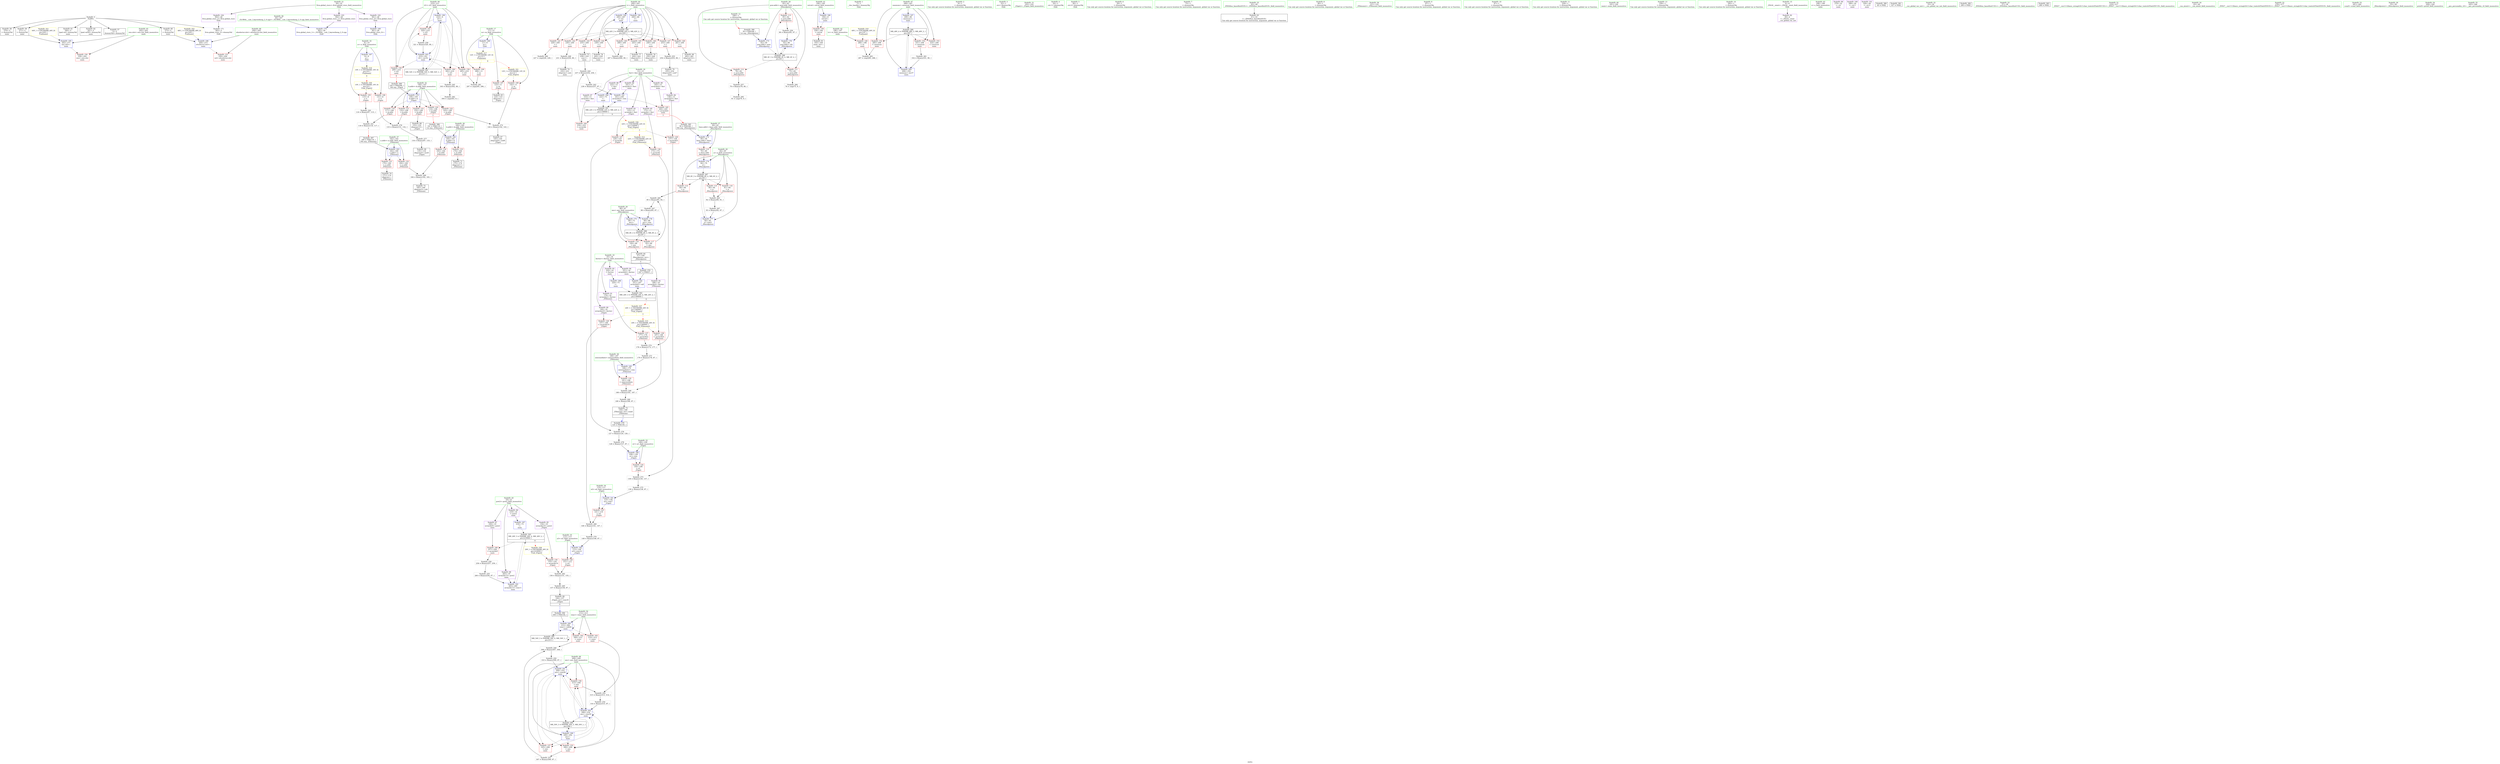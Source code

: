 digraph "SVFG" {
	label="SVFG";

	Node0x5593158b4ad0 [shape=record,color=grey,label="{NodeID: 0\nNullPtr}"];
	Node0x5593158b4ad0 -> Node0x5593158d7840[style=solid];
	Node0x5593158b4ad0 -> Node0x5593158d7940[style=solid];
	Node0x5593158b4ad0 -> Node0x5593158d7a10[style=solid];
	Node0x5593158b4ad0 -> Node0x5593158d7ae0[style=solid];
	Node0x5593158b4ad0 -> Node0x5593158d7bb0[style=solid];
	Node0x5593158b4ad0 -> Node0x5593158d7c80[style=solid];
	Node0x5593158b4ad0 -> Node0x5593158de6b0[style=solid];
	Node0x5593158e7950 [shape=record,color=grey,label="{NodeID: 277\n134 = Binary(97, 133, )\n}"];
	Node0x5593158e7950 -> Node0x5593158d7ff0[style=solid];
	Node0x5593158d99f0 [shape=record,color=blue,label="{NodeID: 194\n200\<--267\ni\<--inc\nmain\n}"];
	Node0x5593158d99f0 -> Node0x5593158f6740[style=dashed];
	Node0x5593158d6c70 [shape=record,color=red,label="{NodeID: 111\n75\<--62\n\<--pow.addr\n_Z6modpowxi\n}"];
	Node0x5593158d6c70 -> Node0x5593158e83d0[style=solid];
	Node0x5593158d4f70 [shape=record,color=green,label="{NodeID: 28\n62\<--63\npow.addr\<--pow.addr_field_insensitive\n_Z6modpowxi\n}"];
	Node0x5593158d4f70 -> Node0x5593158d6c70[style=solid];
	Node0x5593158d4f70 -> Node0x5593158d6d40[style=solid];
	Node0x5593158d4f70 -> Node0x5593158d6e10[style=solid];
	Node0x5593158d4f70 -> Node0x5593158de880[style=solid];
	Node0x5593158d4f70 -> Node0x5593158dec90[style=solid];
	Node0x55931590d6e0 [shape=record,color=black,label="{NodeID: 388\n161 = PHI(119, )\n1st arg _Z5binomii }"];
	Node0x55931590d6e0 -> Node0x5593158df170[style=solid];
	Node0x5593158dcbf0 [shape=record,color=red,label="{NodeID: 139\n336\<--194\n\<--retval\nmain\n}"];
	Node0x5593158dcbf0 -> Node0x5593158d8c20[style=solid];
	Node0x5593158d7740 [shape=record,color=green,label="{NodeID: 56\n30\<--357\n_GLOBAL__sub_I_bayweiheng_2_0.cpp\<--_GLOBAL__sub_I_bayweiheng_2_0.cpp_field_insensitive\n}"];
	Node0x5593158d7740 -> Node0x5593158de5b0[style=solid];
	Node0x5593158e40c0 [shape=record,color=grey,label="{NodeID: 250\n310 = Binary(309, 87, )\n}"];
	Node0x5593158e40c0 -> Node0x5593158d9fa0[style=solid];
	Node0x5593158de2b0 [shape=record,color=blue,label="{NodeID: 167\n8\<--9\nn\<--\nGlob }"];
	Node0x5593158de2b0 -> Node0x5593158fa090[style=dashed];
	Node0x5593158d8e90 [shape=record,color=purple,label="{NodeID: 84\n136\<--13\narrayidx5\<--fact\n_Z3geti\n}"];
	Node0x5593158d8e90 -> Node0x5593158dc300[style=solid];
	Node0x5593158cb4f0 [shape=record,color=green,label="{NodeID: 1\n7\<--1\n__dso_handle\<--dummyObj\nGlob }"];
	Node0x5593158e7ad0 [shape=record,color=grey,label="{NodeID: 278\n127 = Binary(120, 126, )\n}"];
	Node0x5593158e7ad0 -> Node0x5593158e7c50[style=solid];
	Node0x5593158d9ac0 [shape=record,color=blue,label="{NodeID: 195\n202\<--271\nexn.slot\<--\nmain\n}"];
	Node0x5593158d9ac0 -> Node0x5593158dd4e0[style=dashed];
	Node0x5593158d6d40 [shape=record,color=red,label="{NodeID: 112\n78\<--62\n\<--pow.addr\n_Z6modpowxi\n}"];
	Node0x5593158d6d40 -> Node0x5593158dad20[style=solid];
	Node0x5593158d5040 [shape=record,color=green,label="{NodeID: 29\n64\<--65\na\<--a_field_insensitive\n_Z6modpowxi\n}"];
	Node0x5593158d5040 -> Node0x5593158d6ee0[style=solid];
	Node0x5593158d5040 -> Node0x5593158db870[style=solid];
	Node0x5593158d5040 -> Node0x5593158db940[style=solid];
	Node0x5593158d5040 -> Node0x5593158de950[style=solid];
	Node0x5593158d5040 -> Node0x5593158debc0[style=solid];
	Node0x55931590d820 [shape=record,color=black,label="{NodeID: 389\n105 = PHI(299, )\n0th arg _Z3geti }"];
	Node0x55931590d820 -> Node0x5593158ded60[style=solid];
	Node0x5593158dccc0 [shape=record,color=red,label="{NodeID: 140\n286\<--196\n\<--tc\nmain\n}"];
	Node0x5593158dccc0 -> Node0x5593158e8250[style=solid];
	Node0x5593158d7840 [shape=record,color=black,label="{NodeID: 57\n2\<--3\ndummyVal\<--dummyVal\n}"];
	Node0x5593158e4240 [shape=record,color=grey,label="{NodeID: 251\n307 = Binary(306, 87, )\n}"];
	Node0x5593158e4240 -> Node0x5593158e3f40[style=solid];
	Node0x5593158de3b0 [shape=record,color=blue,label="{NodeID: 168\n11\<--9\nm\<--\nGlob }"];
	Node0x5593158de3b0 -> Node0x5593158fa1a0[style=dashed];
	Node0x5593158d8f60 [shape=record,color=purple,label="{NodeID: 85\n172\<--13\narrayidx\<--fact\n_Z5binomii\n}"];
	Node0x5593158d8f60 -> Node0x5593158dc980[style=solid];
	Node0x5593158cb420 [shape=record,color=green,label="{NodeID: 2\n9\<--1\n\<--dummyObj\nCan only get source location for instruction, argument, global var or function.}"];
	Node0x5593158e7c50 [shape=record,color=grey,label="{NodeID: 279\n128 = Binary(127, 87, )\n}"];
	Node0x5593158e7c50 -> Node0x5593158dee30[style=solid];
	Node0x5593158d9b90 [shape=record,color=blue,label="{NodeID: 196\n204\<--273\nehselector.slot\<--\nmain\n}"];
	Node0x5593158d9b90 -> Node0x5593158dd5b0[style=dashed];
	Node0x5593158d6e10 [shape=record,color=red,label="{NodeID: 113\n95\<--62\n\<--pow.addr\n_Z6modpowxi\n}"];
	Node0x5593158d6e10 -> Node0x5593158db020[style=solid];
	Node0x5593158d5110 [shape=record,color=green,label="{NodeID: 30\n66\<--67\nans\<--ans_field_insensitive\n_Z6modpowxi\n}"];
	Node0x5593158d5110 -> Node0x5593158dba10[style=solid];
	Node0x5593158d5110 -> Node0x5593158dbae0[style=solid];
	Node0x5593158d5110 -> Node0x5593158dea20[style=solid];
	Node0x5593158d5110 -> Node0x5593158deaf0[style=solid];
	Node0x5593158dcd90 [shape=record,color=red,label="{NodeID: 141\n226\<--200\n\<--i\nmain\n}"];
	Node0x5593158dcd90 -> Node0x5593158e7dd0[style=solid];
	Node0x5593158d7940 [shape=record,color=black,label="{NodeID: 58\n270\<--3\n\<--dummyVal\nmain\n}"];
	Node0x5593158e43c0 [shape=record,color=grey,label="{NodeID: 252\n315 = Binary(313, 314, )\n}"];
	Node0x5593158e43c0 -> Node0x5593158da8a0[style=solid];
	Node0x5593158de4b0 [shape=record,color=blue,label="{NodeID: 169\n361\<--29\nllvm.global_ctors_0\<--\nGlob }"];
	Node0x5593158d9030 [shape=record,color=purple,label="{NodeID: 86\n222\<--13\n\<--fact\nmain\n}"];
	Node0x5593158d9030 -> Node0x5593158df580[style=solid];
	Node0x5593158b4d30 [shape=record,color=green,label="{NodeID: 3\n22\<--1\n.str\<--dummyObj\nGlob }"];
	Node0x5593158e7dd0 [shape=record,color=grey,label="{NodeID: 280\n227 = cmp(226, 228, )\n}"];
	Node0x5593158d9c60 [shape=record,color=blue,label="{NodeID: 197\n206\<--80\ncasenum\<--\nmain\n}"];
	Node0x5593158d9c60 -> Node0x5593158f3040[style=dashed];
	Node0x5593158d6ee0 [shape=record,color=red,label="{NodeID: 114\n84\<--64\n\<--a\n_Z6modpowxi\n}"];
	Node0x5593158d6ee0 -> Node0x5593158db1a0[style=solid];
	Node0x5593158d51e0 [shape=record,color=green,label="{NodeID: 31\n102\<--103\n_Z3geti\<--_Z3geti_field_insensitive\n}"];
	Node0x5593158dce60 [shape=record,color=red,label="{NodeID: 142\n230\<--200\n\<--i\nmain\n}"];
	Node0x5593158dce60 -> Node0x5593158e3ac0[style=solid];
	Node0x5593158d7a10 [shape=record,color=black,label="{NodeID: 59\n271\<--3\n\<--dummyVal\nmain\n}"];
	Node0x5593158d7a10 -> Node0x5593158d9ac0[style=solid];
	Node0x5593158fb270 [shape=record,color=yellow,style=double,label="{NodeID: 336\n22V_1 = ENCHI(MR_22V_0)\npts\{150000 \}\nFun[_Z3geti]|{|<s2>3}}"];
	Node0x5593158fb270 -> Node0x5593158dc230[style=dashed];
	Node0x5593158fb270 -> Node0x5593158dc300[style=dashed];
	Node0x5593158fb270:s2 -> Node0x5593158f9ed0[style=dashed,color=red];
	Node0x5593158e4540 [shape=record,color=grey,label="{NodeID: 253\n254 = Binary(253, 80, )\n}"];
	Node0x5593158e4540 -> Node0x5593158d8a80[style=solid];
	Node0x5593158de5b0 [shape=record,color=blue,label="{NodeID: 170\n362\<--30\nllvm.global_ctors_1\<--_GLOBAL__sub_I_bayweiheng_2_0.cpp\nGlob }"];
	Node0x5593158d9100 [shape=record,color=purple,label="{NodeID: 87\n233\<--13\narrayidx\<--fact\nmain\n}"];
	Node0x5593158d9100 -> Node0x5593158de040[style=solid];
	Node0x5593158b4b60 [shape=record,color=green,label="{NodeID: 4\n24\<--1\n.str.1\<--dummyObj\nGlob }"];
	Node0x5593158e7f50 [shape=record,color=grey,label="{NodeID: 281\n297 = cmp(295, 296, )\n}"];
	Node0x5593158d9d30 [shape=record,color=blue,label="{NodeID: 198\n208\<--292\nans\<--\nmain\n}"];
	Node0x5593158d9d30 -> Node0x5593158dd8f0[style=dashed];
	Node0x5593158d9d30 -> Node0x5593158dd9c0[style=dashed];
	Node0x5593158d9d30 -> Node0x5593158dda90[style=dashed];
	Node0x5593158d9d30 -> Node0x5593158d9fa0[style=dashed];
	Node0x5593158d9d30 -> Node0x5593158da070[style=dashed];
	Node0x5593158d9d30 -> Node0x5593158f3540[style=dashed];
	Node0x5593158db870 [shape=record,color=red,label="{NodeID: 115\n90\<--64\n\<--a\n_Z6modpowxi\n}"];
	Node0x5593158db870 -> Node0x5593158db620[style=solid];
	Node0x5593158d52b0 [shape=record,color=green,label="{NodeID: 32\n106\<--107\nk.addr\<--k.addr_field_insensitive\n_Z3geti\n}"];
	Node0x5593158d52b0 -> Node0x5593158dbbb0[style=solid];
	Node0x5593158d52b0 -> Node0x5593158dbc80[style=solid];
	Node0x5593158d52b0 -> Node0x5593158dbd50[style=solid];
	Node0x5593158d52b0 -> Node0x5593158dbe20[style=solid];
	Node0x5593158d52b0 -> Node0x5593158dbef0[style=solid];
	Node0x5593158d52b0 -> Node0x5593158ded60[style=solid];
	Node0x5593158dcf30 [shape=record,color=red,label="{NodeID: 143\n235\<--200\n\<--i\nmain\n}"];
	Node0x5593158dcf30 -> Node0x5593158d8740[style=solid];
	Node0x5593158d7ae0 [shape=record,color=black,label="{NodeID: 60\n273\<--3\n\<--dummyVal\nmain\n}"];
	Node0x5593158d7ae0 -> Node0x5593158d9b90[style=solid];
	Node0x5593158fb350 [shape=record,color=yellow,style=double,label="{NodeID: 337\n24V_1 = ENCHI(MR_24V_0)\npts\{180000 \}\nFun[_Z3geti]|{|<s1>3}}"];
	Node0x5593158fb350 -> Node0x5593158dc3d0[style=dashed];
	Node0x5593158fb350:s1 -> Node0x5593158f9fb0[style=dashed,color=red];
	Node0x5593158da8a0 [shape=record,color=grey,label="{NodeID: 254\n316 = Binary(315, 87, )\n}"];
	Node0x5593158da8a0 -> Node0x5593158da070[style=solid];
	Node0x5593158de6b0 [shape=record,color=blue, style = dotted,label="{NodeID: 171\n363\<--3\nllvm.global_ctors_2\<--dummyVal\nGlob }"];
	Node0x5593158d91d0 [shape=record,color=purple,label="{NodeID: 88\n241\<--13\narrayidx2\<--fact\nmain\n}"];
	Node0x5593158d91d0 -> Node0x5593158df720[style=solid];
	Node0x5593158cb300 [shape=record,color=green,label="{NodeID: 5\n26\<--1\n.str.2\<--dummyObj\nGlob }"];
	Node0x5593158e80d0 [shape=record,color=grey,label="{NodeID: 282\n304 = cmp(303, 9, )\n}"];
	Node0x5593158d9e00 [shape=record,color=blue,label="{NodeID: 199\n210\<--9\ni21\<--\nmain\n}"];
	Node0x5593158d9e00 -> Node0x5593158ddb60[style=dashed];
	Node0x5593158d9e00 -> Node0x5593158ddc30[style=dashed];
	Node0x5593158d9e00 -> Node0x5593158ddd00[style=dashed];
	Node0x5593158d9e00 -> Node0x5593158dddd0[style=dashed];
	Node0x5593158d9e00 -> Node0x5593158da140[style=dashed];
	Node0x5593158d9e00 -> Node0x5593158f3a40[style=dashed];
	Node0x5593158db940 [shape=record,color=red,label="{NodeID: 116\n91\<--64\n\<--a\n_Z6modpowxi\n}"];
	Node0x5593158db940 -> Node0x5593158db620[style=solid];
	Node0x5593158d5380 [shape=record,color=green,label="{NodeID: 33\n108\<--109\na1\<--a1_field_insensitive\n_Z3geti\n}"];
	Node0x5593158d5380 -> Node0x5593158dbfc0[style=solid];
	Node0x5593158d5380 -> Node0x5593158dee30[style=solid];
	Node0x5593158dd000 [shape=record,color=red,label="{NodeID: 144\n239\<--200\n\<--i\nmain\n}"];
	Node0x5593158dd000 -> Node0x5593158d8810[style=solid];
	Node0x5593158d7bb0 [shape=record,color=black,label="{NodeID: 61\n340\<--3\nlpad.val\<--dummyVal\nmain\n}"];
	Node0x5593158fb430 [shape=record,color=yellow,style=double,label="{NodeID: 338\n26V_1 = ENCHI(MR_26V_0)\npts\{210000 \}\nFun[_Z3geti]}"];
	Node0x5593158fb430 -> Node0x5593158dc4a0[style=dashed];
	Node0x5593158daa20 [shape=record,color=grey,label="{NodeID: 255\n260 = Binary(258, 87, )\n}"];
	Node0x5593158daa20 -> Node0x5593158d9920[style=solid];
	Node0x5593158de7b0 [shape=record,color=blue,label="{NodeID: 172\n60\<--58\nbase.addr\<--base\n_Z6modpowxi\n}"];
	Node0x5593158de7b0 -> Node0x5593158d6ba0[style=dashed];
	Node0x5593158d92a0 [shape=record,color=purple,label="{NodeID: 89\n245\<--13\narrayidx4\<--fact\nmain\n}"];
	Node0x5593158d92a0 -> Node0x5593158de110[style=solid];
	Node0x5593158ca000 [shape=record,color=green,label="{NodeID: 6\n29\<--1\n\<--dummyObj\nCan only get source location for instruction, argument, global var or function.}"];
	Node0x5593158e8250 [shape=record,color=grey,label="{NodeID: 283\n287 = cmp(285, 286, )\n}"];
	Node0x5593158d9ed0 [shape=record,color=blue,label="{NodeID: 200\n212\<--300\nways\<--call26\nmain\n}"];
	Node0x5593158d9ed0 -> Node0x5593158ddea0[style=dashed];
	Node0x5593158d9ed0 -> Node0x5593158ddf70[style=dashed];
	Node0x5593158d9ed0 -> Node0x5593158d9ed0[style=dashed];
	Node0x5593158d9ed0 -> Node0x5593158f3f40[style=dashed];
	Node0x5593158dba10 [shape=record,color=red,label="{NodeID: 117\n83\<--66\n\<--ans\n_Z6modpowxi\n}"];
	Node0x5593158dba10 -> Node0x5593158db1a0[style=solid];
	Node0x5593158d5450 [shape=record,color=green,label="{NodeID: 34\n110\<--111\na2\<--a2_field_insensitive\n_Z3geti\n}"];
	Node0x5593158d5450 -> Node0x5593158dc090[style=solid];
	Node0x5593158d5450 -> Node0x5593158def00[style=solid];
	Node0x5593158dd0d0 [shape=record,color=red,label="{NodeID: 145\n243\<--200\n\<--i\nmain\n}"];
	Node0x5593158dd0d0 -> Node0x5593158d88e0[style=solid];
	Node0x5593158d7c80 [shape=record,color=black,label="{NodeID: 62\n341\<--3\nlpad.val39\<--dummyVal\nmain\n}"];
	Node0x5593158daba0 [shape=record,color=grey,label="{NodeID: 256\n258 = Binary(257, 259, )\n}"];
	Node0x5593158daba0 -> Node0x5593158daa20[style=solid];
	Node0x5593158de880 [shape=record,color=blue,label="{NodeID: 173\n62\<--59\npow.addr\<--pow\n_Z6modpowxi\n}"];
	Node0x5593158de880 -> Node0x5593158f2140[style=dashed];
	Node0x5593158d9370 [shape=record,color=purple,label="{NodeID: 90\n146\<--16\narrayidx10\<--factinv\n_Z3geti\n}"];
	Node0x5593158d9370 -> Node0x5593158dc3d0[style=solid];
	Node0x5593158ca090 [shape=record,color=green,label="{NodeID: 7\n73\<--1\n\<--dummyObj\nCan only get source location for instruction, argument, global var or function.}"];
	Node0x5593158e83d0 [shape=record,color=grey,label="{NodeID: 284\n76 = cmp(75, 9, )\n}"];
	Node0x5593158d9fa0 [shape=record,color=blue,label="{NodeID: 201\n208\<--310\nans\<--rem28\nmain\n}"];
	Node0x5593158d9fa0 -> Node0x5593158dd8f0[style=dashed];
	Node0x5593158d9fa0 -> Node0x5593158dd9c0[style=dashed];
	Node0x5593158d9fa0 -> Node0x5593158dda90[style=dashed];
	Node0x5593158d9fa0 -> Node0x5593158d9fa0[style=dashed];
	Node0x5593158d9fa0 -> Node0x5593158da070[style=dashed];
	Node0x5593158d9fa0 -> Node0x5593158f3540[style=dashed];
	Node0x5593158dbae0 [shape=record,color=red,label="{NodeID: 118\n100\<--66\n\<--ans\n_Z6modpowxi\n}"];
	Node0x5593158dbae0 -> Node0x5593158d7e50[style=solid];
	Node0x5593158d5520 [shape=record,color=green,label="{NodeID: 35\n112\<--113\na3\<--a3_field_insensitive\n_Z3geti\n}"];
	Node0x5593158d5520 -> Node0x5593158dc160[style=solid];
	Node0x5593158d5520 -> Node0x5593158defd0[style=solid];
	Node0x5593158dd1a0 [shape=record,color=red,label="{NodeID: 146\n249\<--200\n\<--i\nmain\n}"];
	Node0x5593158dd1a0 -> Node0x5593158d89b0[style=solid];
	Node0x5593158d7d50 [shape=record,color=black,label="{NodeID: 63\n41\<--42\n\<--_ZNSt8ios_base4InitD1Ev\nCan only get source location for instruction, argument, global var or function.}"];
	Node0x5593158dad20 [shape=record,color=grey,label="{NodeID: 257\n79 = Binary(78, 80, )\n}"];
	Node0x5593158dad20 -> Node0x5593158e8550[style=solid];
	Node0x5593158de950 [shape=record,color=blue,label="{NodeID: 174\n64\<--70\na\<--\n_Z6modpowxi\n}"];
	Node0x5593158de950 -> Node0x5593158f2640[style=dashed];
	Node0x5593158d9440 [shape=record,color=purple,label="{NodeID: 91\n176\<--16\narrayidx2\<--factinv\n_Z5binomii\n}"];
	Node0x5593158d9440 -> Node0x5593158dca50[style=solid];
	Node0x5593158ca930 [shape=record,color=green,label="{NodeID: 8\n80\<--1\n\<--dummyObj\nCan only get source location for instruction, argument, global var or function.}"];
	Node0x5593158e8550 [shape=record,color=grey,label="{NodeID: 285\n81 = cmp(79, 9, )\n}"];
	Node0x5593158da070 [shape=record,color=blue,label="{NodeID: 202\n208\<--316\nans\<--rem30\nmain\n}"];
	Node0x5593158da070 -> Node0x5593158dd8f0[style=dashed];
	Node0x5593158da070 -> Node0x5593158dd9c0[style=dashed];
	Node0x5593158da070 -> Node0x5593158dda90[style=dashed];
	Node0x5593158da070 -> Node0x5593158d9fa0[style=dashed];
	Node0x5593158da070 -> Node0x5593158da070[style=dashed];
	Node0x5593158da070 -> Node0x5593158f3540[style=dashed];
	Node0x5593158dbbb0 [shape=record,color=red,label="{NodeID: 119\n117\<--106\n\<--k.addr\n_Z3geti\n}"];
	Node0x5593158dbbb0 -> Node0x5593158e3340[style=solid];
	Node0x5593158d55f0 [shape=record,color=green,label="{NodeID: 36\n121\<--122\n_Z5binomii\<--_Z5binomii_field_insensitive\n}"];
	Node0x5593158dd270 [shape=record,color=red,label="{NodeID: 147\n253\<--200\n\<--i\nmain\n}"];
	Node0x5593158dd270 -> Node0x5593158e4540[style=solid];
	Node0x5593158d7e50 [shape=record,color=black,label="{NodeID: 64\n57\<--100\n_Z6modpowxi_ret\<--\n_Z6modpowxi\n|{<s0>5}}"];
	Node0x5593158d7e50:s0 -> Node0x55931590cce0[style=solid,color=blue];
	Node0x5593158daea0 [shape=record,color=grey,label="{NodeID: 258\n321 = Binary(320, 80, )\n}"];
	Node0x5593158daea0 -> Node0x5593158da140[style=solid];
	Node0x5593158dea20 [shape=record,color=blue,label="{NodeID: 175\n66\<--73\nans\<--\n_Z6modpowxi\n}"];
	Node0x5593158dea20 -> Node0x5593158f2b40[style=dashed];
	Node0x5593158d9510 [shape=record,color=purple,label="{NodeID: 92\n186\<--16\narrayidx4\<--factinv\n_Z5binomii\n}"];
	Node0x5593158d9510 -> Node0x5593158dcb20[style=solid];
	Node0x5593158caa00 [shape=record,color=green,label="{NodeID: 9\n87\<--1\n\<--dummyObj\nCan only get source location for instruction, argument, global var or function.}"];
	Node0x5593158f2140 [shape=record,color=black,label="{NodeID: 286\nMR_4V_3 = PHI(MR_4V_4, MR_4V_2, )\npts\{63 \}\n}"];
	Node0x5593158f2140 -> Node0x5593158d6c70[style=dashed];
	Node0x5593158f2140 -> Node0x5593158d6d40[style=dashed];
	Node0x5593158f2140 -> Node0x5593158d6e10[style=dashed];
	Node0x5593158f2140 -> Node0x5593158dec90[style=dashed];
	Node0x5593158da140 [shape=record,color=blue,label="{NodeID: 203\n210\<--321\ni21\<--inc32\nmain\n}"];
	Node0x5593158da140 -> Node0x5593158ddb60[style=dashed];
	Node0x5593158da140 -> Node0x5593158ddc30[style=dashed];
	Node0x5593158da140 -> Node0x5593158ddd00[style=dashed];
	Node0x5593158da140 -> Node0x5593158dddd0[style=dashed];
	Node0x5593158da140 -> Node0x5593158da140[style=dashed];
	Node0x5593158da140 -> Node0x5593158f3a40[style=dashed];
	Node0x5593158dbc80 [shape=record,color=red,label="{NodeID: 120\n119\<--106\n\<--k.addr\n_Z3geti\n|{<s0>3}}"];
	Node0x5593158dbc80:s0 -> Node0x55931590d6e0[style=solid,color=red];
	Node0x5593158d56c0 [shape=record,color=green,label="{NodeID: 37\n162\<--163\nn.addr\<--n.addr_field_insensitive\n_Z5binomii\n}"];
	Node0x5593158d56c0 -> Node0x5593158dc570[style=solid];
	Node0x5593158d56c0 -> Node0x5593158dc640[style=solid];
	Node0x5593158d56c0 -> Node0x5593158df0a0[style=solid];
	Node0x5593158f9ed0 [shape=record,color=yellow,style=double,label="{NodeID: 314\n22V_1 = ENCHI(MR_22V_0)\npts\{150000 \}\nFun[_Z5binomii]}"];
	Node0x5593158f9ed0 -> Node0x5593158dc980[style=dashed];
	Node0x5593158dd340 [shape=record,color=red,label="{NodeID: 148\n261\<--200\n\<--i\nmain\n}"];
	Node0x5593158dd340 -> Node0x5593158d8b50[style=solid];
	Node0x5593158d7f20 [shape=record,color=black,label="{NodeID: 65\n124\<--123\nidxprom\<--\n_Z3geti\n}"];
	Node0x5593158db020 [shape=record,color=grey,label="{NodeID: 259\n96 = Binary(95, 97, )\n}"];
	Node0x5593158db020 -> Node0x5593158dec90[style=solid];
	Node0x5593158deaf0 [shape=record,color=blue,label="{NodeID: 176\n66\<--86\nans\<--rem\n_Z6modpowxi\n}"];
	Node0x5593158deaf0 -> Node0x5593158f2b40[style=dashed];
	Node0x5593158d95e0 [shape=record,color=purple,label="{NodeID: 93\n220\<--16\n\<--factinv\nmain\n}"];
	Node0x5593158d95e0 -> Node0x5593158df4b0[style=solid];
	Node0x5593158ca2a0 [shape=record,color=green,label="{NodeID: 10\n97\<--1\n\<--dummyObj\nCan only get source location for instruction, argument, global var or function.}"];
	Node0x5593158f2640 [shape=record,color=black,label="{NodeID: 287\nMR_6V_3 = PHI(MR_6V_4, MR_6V_2, )\npts\{65 \}\n}"];
	Node0x5593158f2640 -> Node0x5593158d6ee0[style=dashed];
	Node0x5593158f2640 -> Node0x5593158db870[style=dashed];
	Node0x5593158f2640 -> Node0x5593158db940[style=dashed];
	Node0x5593158f2640 -> Node0x5593158debc0[style=dashed];
	Node0x5593158da210 [shape=record,color=blue,label="{NodeID: 204\n206\<--332\ncasenum\<--inc37\nmain\n}"];
	Node0x5593158da210 -> Node0x5593158f3040[style=dashed];
	Node0x5593158dbd50 [shape=record,color=red,label="{NodeID: 121\n132\<--106\n\<--k.addr\n_Z3geti\n}"];
	Node0x5593158dbd50 -> Node0x5593158e77d0[style=solid];
	Node0x5593158d5790 [shape=record,color=green,label="{NodeID: 38\n164\<--165\nk.addr\<--k.addr_field_insensitive\n_Z5binomii\n}"];
	Node0x5593158d5790 -> Node0x5593158dc710[style=solid];
	Node0x5593158d5790 -> Node0x5593158dc7e0[style=solid];
	Node0x5593158d5790 -> Node0x5593158df170[style=solid];
	Node0x5593158f9fb0 [shape=record,color=yellow,style=double,label="{NodeID: 315\n24V_1 = ENCHI(MR_24V_0)\npts\{180000 \}\nFun[_Z5binomii]}"];
	Node0x5593158f9fb0 -> Node0x5593158dca50[style=dashed];
	Node0x5593158f9fb0 -> Node0x5593158dcb20[style=dashed];
	Node0x5593158dd410 [shape=record,color=red,label="{NodeID: 149\n266\<--200\n\<--i\nmain\n}"];
	Node0x5593158dd410 -> Node0x5593158db7a0[style=solid];
	Node0x5593158d7ff0 [shape=record,color=black,label="{NodeID: 66\n135\<--134\nidxprom4\<--mul3\n_Z3geti\n}"];
	Node0x5593158db1a0 [shape=record,color=grey,label="{NodeID: 260\n85 = Binary(83, 84, )\n}"];
	Node0x5593158db1a0 -> Node0x5593158e3c40[style=solid];
	Node0x5593158debc0 [shape=record,color=blue,label="{NodeID: 177\n64\<--93\na\<--rem3\n_Z6modpowxi\n}"];
	Node0x5593158debc0 -> Node0x5593158f2640[style=dashed];
	Node0x5593158d96b0 [shape=record,color=purple,label="{NodeID: 94\n251\<--16\narrayidx6\<--factinv\nmain\n}"];
	Node0x5593158d96b0 -> Node0x5593158d9850[style=solid];
	Node0x5593158ca370 [shape=record,color=green,label="{NodeID: 11\n228\<--1\n\<--dummyObj\nCan only get source location for instruction, argument, global var or function.}"];
	Node0x5593158f2b40 [shape=record,color=black,label="{NodeID: 288\nMR_8V_3 = PHI(MR_8V_5, MR_8V_2, )\npts\{67 \}\n}"];
	Node0x5593158f2b40 -> Node0x5593158dba10[style=dashed];
	Node0x5593158f2b40 -> Node0x5593158dbae0[style=dashed];
	Node0x5593158f2b40 -> Node0x5593158deaf0[style=dashed];
	Node0x5593158f2b40 -> Node0x5593158f2b40[style=dashed];
	Node0x5593158dbe20 [shape=record,color=red,label="{NodeID: 122\n143\<--106\n\<--k.addr\n_Z3geti\n}"];
	Node0x5593158dbe20 -> Node0x5593158e71d0[style=solid];
	Node0x5593158d5860 [shape=record,color=green,label="{NodeID: 39\n166\<--167\nintermediate\<--intermediate_field_insensitive\n_Z5binomii\n}"];
	Node0x5593158d5860 -> Node0x5593158dc8b0[style=solid];
	Node0x5593158d5860 -> Node0x5593158df240[style=solid];
	Node0x5593158fa090 [shape=record,color=yellow,style=double,label="{NodeID: 316\n10V_1 = ENCHI(MR_10V_0)\npts\{10 \}\nFun[main]|{<s0>9}}"];
	Node0x5593158fa090:s0 -> Node0x5593158fad00[style=dashed,color=red];
	Node0x5593158dd4e0 [shape=record,color=red,label="{NodeID: 150\n338\<--202\nexn\<--exn.slot\nmain\n}"];
	Node0x5593158d80c0 [shape=record,color=black,label="{NodeID: 67\n145\<--144\nidxprom9\<--sub8\n_Z3geti\n}"];
	Node0x5593158db320 [shape=record,color=grey,label="{NodeID: 261\n332 = Binary(331, 80, )\n}"];
	Node0x5593158db320 -> Node0x5593158da210[style=solid];
	Node0x5593158dec90 [shape=record,color=blue,label="{NodeID: 178\n62\<--96\npow.addr\<--div\n_Z6modpowxi\n}"];
	Node0x5593158dec90 -> Node0x5593158f2140[style=dashed];
	Node0x5593158d9780 [shape=record,color=purple,label="{NodeID: 95\n154\<--19\narrayidx14\<--pow2\n_Z3geti\n}"];
	Node0x5593158d9780 -> Node0x5593158dc4a0[style=solid];
	Node0x5593158ca440 [shape=record,color=green,label="{NodeID: 12\n248\<--1\n\<--dummyObj\nCan only get source location for instruction, argument, global var or function.|{<s0>5}}"];
	Node0x5593158ca440:s0 -> Node0x55931590d460[style=solid,color=red];
	Node0x5593158f3040 [shape=record,color=black,label="{NodeID: 289\nMR_48V_4 = PHI(MR_48V_5, MR_48V_3, )\npts\{207 \}\n}"];
	Node0x5593158f3040 -> Node0x5593158dd680[style=dashed];
	Node0x5593158f3040 -> Node0x5593158dd750[style=dashed];
	Node0x5593158f3040 -> Node0x5593158dd820[style=dashed];
	Node0x5593158f3040 -> Node0x5593158da210[style=dashed];
	Node0x5593158dbef0 [shape=record,color=red,label="{NodeID: 123\n152\<--106\n\<--k.addr\n_Z3geti\n}"];
	Node0x5593158dbef0 -> Node0x5593158d8190[style=solid];
	Node0x5593158d5930 [shape=record,color=green,label="{NodeID: 40\n191\<--192\nmain\<--main_field_insensitive\n}"];
	Node0x5593158fa1a0 [shape=record,color=yellow,style=double,label="{NodeID: 317\n12V_1 = ENCHI(MR_12V_0)\npts\{12 \}\nFun[main]|{|<s1>9}}"];
	Node0x5593158fa1a0 -> Node0x5593158d6ad0[style=dashed];
	Node0x5593158fa1a0:s1 -> Node0x5593158fae10[style=dashed,color=red];
	Node0x5593158dd5b0 [shape=record,color=red,label="{NodeID: 151\n339\<--204\nsel\<--ehselector.slot\nmain\n}"];
	Node0x5593158d8190 [shape=record,color=black,label="{NodeID: 68\n153\<--152\nidxprom13\<--\n_Z3geti\n}"];
	Node0x5593158db4a0 [shape=record,color=grey,label="{NodeID: 262\n156 = Binary(151, 155, )\n}"];
	Node0x5593158db4a0 -> Node0x5593158e6750[style=solid];
	Node0x5593158ded60 [shape=record,color=blue,label="{NodeID: 179\n106\<--105\nk.addr\<--k\n_Z3geti\n}"];
	Node0x5593158ded60 -> Node0x5593158dbbb0[style=dashed];
	Node0x5593158ded60 -> Node0x5593158dbc80[style=dashed];
	Node0x5593158ded60 -> Node0x5593158dbd50[style=dashed];
	Node0x5593158ded60 -> Node0x5593158dbe20[style=dashed];
	Node0x5593158ded60 -> Node0x5593158dbef0[style=dashed];
	Node0x5593158d5fb0 [shape=record,color=purple,label="{NodeID: 96\n218\<--19\n\<--pow2\nmain\n}"];
	Node0x5593158d5fb0 -> Node0x5593158df3e0[style=solid];
	Node0x5593158ca5d0 [shape=record,color=green,label="{NodeID: 13\n259\<--1\n\<--dummyObj\nCan only get source location for instruction, argument, global var or function.}"];
	Node0x5593158f3540 [shape=record,color=black,label="{NodeID: 290\nMR_50V_3 = PHI(MR_50V_5, MR_50V_1, )\npts\{209 \}\n}"];
	Node0x5593158f3540 -> Node0x5593158d9d30[style=dashed];
	Node0x5593158dbfc0 [shape=record,color=red,label="{NodeID: 124\n130\<--108\n\<--a1\n_Z3geti\n}"];
	Node0x5593158dbfc0 -> Node0x5593158e7350[style=solid];
	Node0x5593158d5a00 [shape=record,color=green,label="{NodeID: 41\n194\<--195\nretval\<--retval_field_insensitive\nmain\n}"];
	Node0x5593158d5a00 -> Node0x5593158dcbf0[style=solid];
	Node0x5593158d5a00 -> Node0x5593158df310[style=solid];
	Node0x5593158dd680 [shape=record,color=red,label="{NodeID: 152\n285\<--206\n\<--casenum\nmain\n}"];
	Node0x5593158dd680 -> Node0x5593158e8250[style=solid];
	Node0x5593158d8260 [shape=record,color=black,label="{NodeID: 69\n104\<--157\n_Z3geti_ret\<--rem16\n_Z3geti\n|{<s0>9}}"];
	Node0x5593158d8260:s0 -> Node0x55931590d120[style=solid,color=blue];
	Node0x5593158db620 [shape=record,color=grey,label="{NodeID: 263\n92 = Binary(90, 91, )\n}"];
	Node0x5593158db620 -> Node0x5593158e6a50[style=solid];
	Node0x5593158dee30 [shape=record,color=blue,label="{NodeID: 180\n108\<--128\na1\<--rem\n_Z3geti\n}"];
	Node0x5593158dee30 -> Node0x5593158dbfc0[style=dashed];
	Node0x5593158d6080 [shape=record,color=purple,label="{NodeID: 97\n256\<--19\narrayidx9\<--pow2\nmain\n}"];
	Node0x5593158d6080 -> Node0x5593158de1e0[style=solid];
	Node0x5593158ca6a0 [shape=record,color=green,label="{NodeID: 14\n292\<--1\n\<--dummyObj\nCan only get source location for instruction, argument, global var or function.}"];
	Node0x5593158f3a40 [shape=record,color=black,label="{NodeID: 291\nMR_52V_3 = PHI(MR_52V_5, MR_52V_1, )\npts\{211 \}\n}"];
	Node0x5593158f3a40 -> Node0x5593158d9e00[style=dashed];
	Node0x5593158dc090 [shape=record,color=red,label="{NodeID: 125\n141\<--110\n\<--a2\n_Z3geti\n}"];
	Node0x5593158dc090 -> Node0x5593158e6bd0[style=solid];
	Node0x5593158d5ad0 [shape=record,color=green,label="{NodeID: 42\n196\<--197\ntc\<--tc_field_insensitive\nmain\n}"];
	Node0x5593158d5ad0 -> Node0x5593158dccc0[style=solid];
	Node0x5593158fa360 [shape=record,color=yellow,style=double,label="{NodeID: 319\n40V_1 = ENCHI(MR_40V_0)\npts\{197 \}\nFun[main]}"];
	Node0x5593158fa360 -> Node0x5593158dccc0[style=dashed];
	Node0x5593158dd750 [shape=record,color=red,label="{NodeID: 153\n324\<--206\n\<--casenum\nmain\n}"];
	Node0x5593158d8330 [shape=record,color=black,label="{NodeID: 70\n171\<--170\nidxprom\<--\n_Z5binomii\n}"];
	Node0x5593158db7a0 [shape=record,color=grey,label="{NodeID: 264\n267 = Binary(266, 80, )\n}"];
	Node0x5593158db7a0 -> Node0x5593158d99f0[style=solid];
	Node0x5593158def00 [shape=record,color=blue,label="{NodeID: 181\n110\<--139\na2\<--rem7\n_Z3geti\n}"];
	Node0x5593158def00 -> Node0x5593158dc090[style=dashed];
	Node0x5593158d6150 [shape=record,color=purple,label="{NodeID: 98\n263\<--19\narrayidx13\<--pow2\nmain\n}"];
	Node0x5593158d6150 -> Node0x5593158d9920[style=solid];
	Node0x5593158ca770 [shape=record,color=green,label="{NodeID: 15\n4\<--6\n_ZStL8__ioinit\<--_ZStL8__ioinit_field_insensitive\nGlob }"];
	Node0x5593158ca770 -> Node0x5593158d8cf0[style=solid];
	Node0x5593158f3f40 [shape=record,color=black,label="{NodeID: 292\nMR_54V_3 = PHI(MR_54V_4, MR_54V_1, )\npts\{213 \}\n}"];
	Node0x5593158f3f40 -> Node0x5593158d9ed0[style=dashed];
	Node0x5593158f3f40 -> Node0x5593158f3f40[style=dashed];
	Node0x5593158dc160 [shape=record,color=red,label="{NodeID: 126\n151\<--112\n\<--a3\n_Z3geti\n}"];
	Node0x5593158dc160 -> Node0x5593158db4a0[style=solid];
	Node0x5593158d5ba0 [shape=record,color=green,label="{NodeID: 43\n198\<--199\ns\<--s_field_insensitive\nmain\n}"];
	Node0x5593158dd820 [shape=record,color=red,label="{NodeID: 154\n331\<--206\n\<--casenum\nmain\n}"];
	Node0x5593158dd820 -> Node0x5593158db320[style=solid];
	Node0x5593158d8400 [shape=record,color=black,label="{NodeID: 71\n175\<--174\nidxprom1\<--\n_Z5binomii\n}"];
	Node0x5593158e6750 [shape=record,color=grey,label="{NodeID: 265\n157 = Binary(156, 87, )\n}"];
	Node0x5593158e6750 -> Node0x5593158d8260[style=solid];
	Node0x5593158defd0 [shape=record,color=blue,label="{NodeID: 182\n112\<--149\na3\<--rem12\n_Z3geti\n}"];
	Node0x5593158defd0 -> Node0x5593158dc160[style=dashed];
	Node0x5593158d6220 [shape=record,color=purple,label="{NodeID: 99\n279\<--22\n\<--.str\nmain\n}"];
	Node0x5593158ca840 [shape=record,color=green,label="{NodeID: 16\n8\<--10\nn\<--n_field_insensitive\nGlob }"];
	Node0x5593158ca840 -> Node0x5593158d6790[style=solid];
	Node0x5593158ca840 -> Node0x5593158d6860[style=solid];
	Node0x5593158ca840 -> Node0x5593158de2b0[style=solid];
	Node0x5593158dc230 [shape=record,color=red,label="{NodeID: 127\n126\<--125\n\<--arrayidx\n_Z3geti\n}"];
	Node0x5593158dc230 -> Node0x5593158e7ad0[style=solid];
	Node0x5593158d5c70 [shape=record,color=green,label="{NodeID: 44\n200\<--201\ni\<--i_field_insensitive\nmain\n}"];
	Node0x5593158d5c70 -> Node0x5593158dcd90[style=solid];
	Node0x5593158d5c70 -> Node0x5593158dce60[style=solid];
	Node0x5593158d5c70 -> Node0x5593158dcf30[style=solid];
	Node0x5593158d5c70 -> Node0x5593158dd000[style=solid];
	Node0x5593158d5c70 -> Node0x5593158dd0d0[style=solid];
	Node0x5593158d5c70 -> Node0x5593158dd1a0[style=solid];
	Node0x5593158d5c70 -> Node0x5593158dd270[style=solid];
	Node0x5593158d5c70 -> Node0x5593158dd340[style=solid];
	Node0x5593158d5c70 -> Node0x5593158dd410[style=solid];
	Node0x5593158d5c70 -> Node0x5593158df650[style=solid];
	Node0x5593158d5c70 -> Node0x5593158d99f0[style=solid];
	Node0x5593158fa520 [shape=record,color=yellow,style=double,label="{NodeID: 321\n44V_1 = ENCHI(MR_44V_0)\npts\{203 \}\nFun[main]}"];
	Node0x5593158fa520 -> Node0x5593158d9ac0[style=dashed];
	Node0x5593158dd8f0 [shape=record,color=red,label="{NodeID: 155\n306\<--208\n\<--ans\nmain\n}"];
	Node0x5593158dd8f0 -> Node0x5593158e4240[style=solid];
	Node0x5593158d84d0 [shape=record,color=black,label="{NodeID: 72\n185\<--184\nidxprom3\<--sub\n_Z5binomii\n}"];
	Node0x5593158e68d0 [shape=record,color=grey,label="{NodeID: 266\n189 = Binary(188, 87, )\n}"];
	Node0x5593158e68d0 -> Node0x5593158d85a0[style=solid];
	Node0x5593158df0a0 [shape=record,color=blue,label="{NodeID: 183\n162\<--160\nn.addr\<--n\n_Z5binomii\n}"];
	Node0x5593158df0a0 -> Node0x5593158dc570[style=dashed];
	Node0x5593158df0a0 -> Node0x5593158dc640[style=dashed];
	Node0x5593158d62f0 [shape=record,color=purple,label="{NodeID: 100\n289\<--24\n\<--.str.1\nmain\n}"];
	Node0x5593158cb5b0 [shape=record,color=green,label="{NodeID: 17\n11\<--12\nm\<--m_field_insensitive\nGlob }"];
	Node0x5593158cb5b0 -> Node0x5593158d6930[style=solid];
	Node0x5593158cb5b0 -> Node0x5593158d6a00[style=solid];
	Node0x5593158cb5b0 -> Node0x5593158d6ad0[style=solid];
	Node0x5593158cb5b0 -> Node0x5593158de3b0[style=solid];
	Node0x5593158dc300 [shape=record,color=red,label="{NodeID: 128\n137\<--136\n\<--arrayidx5\n_Z3geti\n}"];
	Node0x5593158dc300 -> Node0x5593158e7350[style=solid];
	Node0x5593158d5d40 [shape=record,color=green,label="{NodeID: 45\n202\<--203\nexn.slot\<--exn.slot_field_insensitive\nmain\n}"];
	Node0x5593158d5d40 -> Node0x5593158dd4e0[style=solid];
	Node0x5593158d5d40 -> Node0x5593158d9ac0[style=solid];
	Node0x5593158fa600 [shape=record,color=yellow,style=double,label="{NodeID: 322\n46V_1 = ENCHI(MR_46V_0)\npts\{205 \}\nFun[main]}"];
	Node0x5593158fa600 -> Node0x5593158d9b90[style=dashed];
	Node0x5593158dd9c0 [shape=record,color=red,label="{NodeID: 156\n313\<--208\n\<--ans\nmain\n}"];
	Node0x5593158dd9c0 -> Node0x5593158e43c0[style=solid];
	Node0x5593158d85a0 [shape=record,color=black,label="{NodeID: 73\n159\<--189\n_Z5binomii_ret\<--rem6\n_Z5binomii\n|{<s0>3}}"];
	Node0x5593158d85a0:s0 -> Node0x55931590c140[style=solid,color=blue];
	Node0x5593158e6a50 [shape=record,color=grey,label="{NodeID: 267\n93 = Binary(92, 87, )\n}"];
	Node0x5593158e6a50 -> Node0x5593158debc0[style=solid];
	Node0x5593158df170 [shape=record,color=blue,label="{NodeID: 184\n164\<--161\nk.addr\<--k\n_Z5binomii\n}"];
	Node0x5593158df170 -> Node0x5593158dc710[style=dashed];
	Node0x5593158df170 -> Node0x5593158dc7e0[style=dashed];
	Node0x5593158d63c0 [shape=record,color=purple,label="{NodeID: 101\n326\<--26\n\<--.str.2\nmain\n}"];
	Node0x5593158cb680 [shape=record,color=green,label="{NodeID: 18\n13\<--15\nfact\<--fact_field_insensitive\nGlob }"];
	Node0x5593158cb680 -> Node0x5593158d8dc0[style=solid];
	Node0x5593158cb680 -> Node0x5593158d8e90[style=solid];
	Node0x5593158cb680 -> Node0x5593158d8f60[style=solid];
	Node0x5593158cb680 -> Node0x5593158d9030[style=solid];
	Node0x5593158cb680 -> Node0x5593158d9100[style=solid];
	Node0x5593158cb680 -> Node0x5593158d91d0[style=solid];
	Node0x5593158cb680 -> Node0x5593158d92a0[style=solid];
	Node0x55931590c140 [shape=record,color=black,label="{NodeID: 378\n120 = PHI(159, )\n}"];
	Node0x55931590c140 -> Node0x5593158e7ad0[style=solid];
	Node0x5593158dc3d0 [shape=record,color=red,label="{NodeID: 129\n147\<--146\n\<--arrayidx10\n_Z3geti\n}"];
	Node0x5593158dc3d0 -> Node0x5593158e6bd0[style=solid];
	Node0x5593158d5e10 [shape=record,color=green,label="{NodeID: 46\n204\<--205\nehselector.slot\<--ehselector.slot_field_insensitive\nmain\n}"];
	Node0x5593158d5e10 -> Node0x5593158dd5b0[style=solid];
	Node0x5593158d5e10 -> Node0x5593158d9b90[style=solid];
	Node0x5593158dda90 [shape=record,color=red,label="{NodeID: 157\n325\<--208\n\<--ans\nmain\n}"];
	Node0x5593158d8670 [shape=record,color=black,label="{NodeID: 74\n232\<--231\nidxprom\<--sub\nmain\n}"];
	Node0x5593158e6bd0 [shape=record,color=grey,label="{NodeID: 268\n148 = Binary(141, 147, )\n}"];
	Node0x5593158e6bd0 -> Node0x5593158e6ed0[style=solid];
	Node0x5593158df240 [shape=record,color=blue,label="{NodeID: 185\n166\<--179\nintermediate\<--rem\n_Z5binomii\n}"];
	Node0x5593158df240 -> Node0x5593158dc8b0[style=dashed];
	Node0x5593158d6490 [shape=record,color=purple,label="{NodeID: 102\n361\<--28\nllvm.global_ctors_0\<--llvm.global_ctors\nGlob }"];
	Node0x5593158d6490 -> Node0x5593158de4b0[style=solid];
	Node0x5593158cb750 [shape=record,color=green,label="{NodeID: 19\n16\<--18\nfactinv\<--factinv_field_insensitive\nGlob }"];
	Node0x5593158cb750 -> Node0x5593158d9370[style=solid];
	Node0x5593158cb750 -> Node0x5593158d9440[style=solid];
	Node0x5593158cb750 -> Node0x5593158d9510[style=solid];
	Node0x5593158cb750 -> Node0x5593158d95e0[style=solid];
	Node0x5593158cb750 -> Node0x5593158d96b0[style=solid];
	Node0x55931590cce0 [shape=record,color=black,label="{NodeID: 379\n247 = PHI(57, )\n}"];
	Node0x55931590cce0 -> Node0x5593158d9850[style=solid];
	Node0x5593158dc4a0 [shape=record,color=red,label="{NodeID: 130\n155\<--154\n\<--arrayidx14\n_Z3geti\n}"];
	Node0x5593158dc4a0 -> Node0x5593158db4a0[style=solid];
	Node0x5593158d5ee0 [shape=record,color=green,label="{NodeID: 47\n206\<--207\ncasenum\<--casenum_field_insensitive\nmain\n}"];
	Node0x5593158d5ee0 -> Node0x5593158dd680[style=solid];
	Node0x5593158d5ee0 -> Node0x5593158dd750[style=solid];
	Node0x5593158d5ee0 -> Node0x5593158dd820[style=solid];
	Node0x5593158d5ee0 -> Node0x5593158d9c60[style=solid];
	Node0x5593158d5ee0 -> Node0x5593158da210[style=solid];
	Node0x5593158e3340 [shape=record,color=grey,label="{NodeID: 241\n118 = Binary(116, 117, )\n|{<s0>3}}"];
	Node0x5593158e3340:s0 -> Node0x55931590d5a0[style=solid,color=red];
	Node0x5593158ddb60 [shape=record,color=red,label="{NodeID: 158\n295\<--210\n\<--i21\nmain\n}"];
	Node0x5593158ddb60 -> Node0x5593158e7f50[style=solid];
	Node0x5593158d8740 [shape=record,color=black,label="{NodeID: 75\n236\<--235\nconv\<--\nmain\n}"];
	Node0x5593158d8740 -> Node0x5593158e37c0[style=solid];
	Node0x5593158e6d50 [shape=record,color=grey,label="{NodeID: 269\n184 = Binary(182, 183, )\n}"];
	Node0x5593158e6d50 -> Node0x5593158d84d0[style=solid];
	Node0x5593158df310 [shape=record,color=blue,label="{NodeID: 186\n194\<--9\nretval\<--\nmain\n}"];
	Node0x5593158df310 -> Node0x5593158dcbf0[style=dashed];
	Node0x5593158d6590 [shape=record,color=purple,label="{NodeID: 103\n362\<--28\nllvm.global_ctors_1\<--llvm.global_ctors\nGlob }"];
	Node0x5593158d6590 -> Node0x5593158de5b0[style=solid];
	Node0x5593158cb820 [shape=record,color=green,label="{NodeID: 20\n19\<--21\npow2\<--pow2_field_insensitive\nGlob }"];
	Node0x5593158cb820 -> Node0x5593158d9780[style=solid];
	Node0x5593158cb820 -> Node0x5593158d5fb0[style=solid];
	Node0x5593158cb820 -> Node0x5593158d6080[style=solid];
	Node0x5593158cb820 -> Node0x5593158d6150[style=solid];
	Node0x55931590cde0 [shape=record,color=black,label="{NodeID: 380\n40 = PHI()\n}"];
	Node0x5593158dc570 [shape=record,color=red,label="{NodeID: 131\n170\<--162\n\<--n.addr\n_Z5binomii\n}"];
	Node0x5593158dc570 -> Node0x5593158d8330[style=solid];
	Node0x5593158d6fd0 [shape=record,color=green,label="{NodeID: 48\n208\<--209\nans\<--ans_field_insensitive\nmain\n}"];
	Node0x5593158d6fd0 -> Node0x5593158dd8f0[style=solid];
	Node0x5593158d6fd0 -> Node0x5593158dd9c0[style=solid];
	Node0x5593158d6fd0 -> Node0x5593158dda90[style=solid];
	Node0x5593158d6fd0 -> Node0x5593158d9d30[style=solid];
	Node0x5593158d6fd0 -> Node0x5593158d9fa0[style=solid];
	Node0x5593158d6fd0 -> Node0x5593158da070[style=solid];
	Node0x5593158e34c0 [shape=record,color=grey,label="{NodeID: 242\n116 = Binary(97, 115, )\n}"];
	Node0x5593158e34c0 -> Node0x5593158e3340[style=solid];
	Node0x5593158ddc30 [shape=record,color=red,label="{NodeID: 159\n299\<--210\n\<--i21\nmain\n|{<s0>9}}"];
	Node0x5593158ddc30:s0 -> Node0x55931590d820[style=solid,color=red];
	Node0x5593158d8810 [shape=record,color=black,label="{NodeID: 76\n240\<--239\nidxprom1\<--\nmain\n}"];
	Node0x5593158e6ed0 [shape=record,color=grey,label="{NodeID: 270\n149 = Binary(148, 87, )\n}"];
	Node0x5593158e6ed0 -> Node0x5593158defd0[style=solid];
	Node0x5593158df3e0 [shape=record,color=blue,label="{NodeID: 187\n218\<--73\n\<--\nmain\n}"];
	Node0x5593158df3e0 -> Node0x5593158f7a40[style=dashed];
	Node0x5593158d6690 [shape=record,color=purple,label="{NodeID: 104\n363\<--28\nllvm.global_ctors_2\<--llvm.global_ctors\nGlob }"];
	Node0x5593158d6690 -> Node0x5593158de6b0[style=solid];
	Node0x5593158d4ac0 [shape=record,color=green,label="{NodeID: 21\n28\<--32\nllvm.global_ctors\<--llvm.global_ctors_field_insensitive\nGlob }"];
	Node0x5593158d4ac0 -> Node0x5593158d6490[style=solid];
	Node0x5593158d4ac0 -> Node0x5593158d6590[style=solid];
	Node0x5593158d4ac0 -> Node0x5593158d6690[style=solid];
	Node0x55931590ceb0 [shape=record,color=black,label="{NodeID: 381\n327 = PHI()\n}"];
	Node0x5593158dc640 [shape=record,color=red,label="{NodeID: 132\n182\<--162\n\<--n.addr\n_Z5binomii\n}"];
	Node0x5593158dc640 -> Node0x5593158e6d50[style=solid];
	Node0x5593158d70a0 [shape=record,color=green,label="{NodeID: 49\n210\<--211\ni21\<--i21_field_insensitive\nmain\n}"];
	Node0x5593158d70a0 -> Node0x5593158ddb60[style=solid];
	Node0x5593158d70a0 -> Node0x5593158ddc30[style=solid];
	Node0x5593158d70a0 -> Node0x5593158ddd00[style=solid];
	Node0x5593158d70a0 -> Node0x5593158dddd0[style=solid];
	Node0x5593158d70a0 -> Node0x5593158d9e00[style=solid];
	Node0x5593158d70a0 -> Node0x5593158da140[style=solid];
	Node0x5593158e3640 [shape=record,color=grey,label="{NodeID: 243\n238 = Binary(237, 87, )\n}"];
	Node0x5593158e3640 -> Node0x5593158df720[style=solid];
	Node0x5593158ddd00 [shape=record,color=red,label="{NodeID: 160\n302\<--210\n\<--i21\nmain\n}"];
	Node0x5593158ddd00 -> Node0x5593158e3940[style=solid];
	Node0x5593158d88e0 [shape=record,color=black,label="{NodeID: 77\n244\<--243\nidxprom3\<--\nmain\n}"];
	Node0x5593158e7050 [shape=record,color=grey,label="{NodeID: 271\n179 = Binary(178, 87, )\n}"];
	Node0x5593158e7050 -> Node0x5593158df240[style=solid];
	Node0x5593158df4b0 [shape=record,color=blue,label="{NodeID: 188\n220\<--73\n\<--\nmain\n}"];
	Node0x5593158df4b0 -> Node0x5593158f7540[style=dashed];
	Node0x5593158d6790 [shape=record,color=red,label="{NodeID: 105\n115\<--8\n\<--n\n_Z3geti\n}"];
	Node0x5593158d6790 -> Node0x5593158e34c0[style=solid];
	Node0x5593158d4b50 [shape=record,color=green,label="{NodeID: 22\n33\<--34\n__cxx_global_var_init\<--__cxx_global_var_init_field_insensitive\n}"];
	Node0x55931590cf80 [shape=record,color=black,label="{NodeID: 382\n290 = PHI()\n}"];
	Node0x5593158dc710 [shape=record,color=red,label="{NodeID: 133\n174\<--164\n\<--k.addr\n_Z5binomii\n}"];
	Node0x5593158dc710 -> Node0x5593158d8400[style=solid];
	Node0x5593158d7170 [shape=record,color=green,label="{NodeID: 50\n212\<--213\nways\<--ways_field_insensitive\nmain\n}"];
	Node0x5593158d7170 -> Node0x5593158ddea0[style=solid];
	Node0x5593158d7170 -> Node0x5593158ddf70[style=solid];
	Node0x5593158d7170 -> Node0x5593158d9ed0[style=solid];
	Node0x5593158e37c0 [shape=record,color=grey,label="{NodeID: 244\n237 = Binary(234, 236, )\n}"];
	Node0x5593158e37c0 -> Node0x5593158e3640[style=solid];
	Node0x5593158dddd0 [shape=record,color=red,label="{NodeID: 161\n320\<--210\n\<--i21\nmain\n}"];
	Node0x5593158dddd0 -> Node0x5593158daea0[style=solid];
	Node0x5593158d89b0 [shape=record,color=black,label="{NodeID: 78\n250\<--249\nidxprom5\<--\nmain\n}"];
	Node0x5593158e71d0 [shape=record,color=grey,label="{NodeID: 272\n144 = Binary(142, 143, )\n}"];
	Node0x5593158e71d0 -> Node0x5593158d80c0[style=solid];
	Node0x5593158df580 [shape=record,color=blue,label="{NodeID: 189\n222\<--73\n\<--\nmain\n}"];
	Node0x5593158df580 -> Node0x5593158f7450[style=dashed];
	Node0x5593158d6860 [shape=record,color=red,label="{NodeID: 106\n131\<--8\n\<--n\n_Z3geti\n}"];
	Node0x5593158d6860 -> Node0x5593158e77d0[style=solid];
	Node0x5593158d4be0 [shape=record,color=green,label="{NodeID: 23\n37\<--38\n_ZNSt8ios_base4InitC1Ev\<--_ZNSt8ios_base4InitC1Ev_field_insensitive\n}"];
	Node0x55931590d050 [shape=record,color=black,label="{NodeID: 383\n280 = PHI()\n}"];
	Node0x5593158f6740 [shape=record,color=black,label="{NodeID: 300\nMR_42V_3 = PHI(MR_42V_4, MR_42V_2, )\npts\{201 \}\n}"];
	Node0x5593158f6740 -> Node0x5593158dcd90[style=dashed];
	Node0x5593158f6740 -> Node0x5593158dce60[style=dashed];
	Node0x5593158f6740 -> Node0x5593158dcf30[style=dashed];
	Node0x5593158f6740 -> Node0x5593158dd000[style=dashed];
	Node0x5593158f6740 -> Node0x5593158dd0d0[style=dashed];
	Node0x5593158f6740 -> Node0x5593158dd1a0[style=dashed];
	Node0x5593158f6740 -> Node0x5593158dd270[style=dashed];
	Node0x5593158f6740 -> Node0x5593158dd340[style=dashed];
	Node0x5593158f6740 -> Node0x5593158dd410[style=dashed];
	Node0x5593158f6740 -> Node0x5593158d99f0[style=dashed];
	Node0x5593158dc7e0 [shape=record,color=red,label="{NodeID: 134\n183\<--164\n\<--k.addr\n_Z5binomii\n}"];
	Node0x5593158dc7e0 -> Node0x5593158e6d50[style=solid];
	Node0x5593158d7240 [shape=record,color=green,label="{NodeID: 51\n216\<--217\n_ZNSt7__cxx1112basic_stringIcSt11char_traitsIcESaIcEEC1Ev\<--_ZNSt7__cxx1112basic_stringIcSt11char_traitsIcESaIcEEC1Ev_field_insensitive\n}"];
	Node0x5593158e3940 [shape=record,color=grey,label="{NodeID: 245\n303 = Binary(302, 80, )\n}"];
	Node0x5593158e3940 -> Node0x5593158e80d0[style=solid];
	Node0x5593158ddea0 [shape=record,color=red,label="{NodeID: 162\n308\<--212\n\<--ways\nmain\n}"];
	Node0x5593158ddea0 -> Node0x5593158e3f40[style=solid];
	Node0x5593158d8a80 [shape=record,color=black,label="{NodeID: 79\n255\<--254\nidxprom8\<--sub7\nmain\n}"];
	Node0x5593158e7350 [shape=record,color=grey,label="{NodeID: 273\n138 = Binary(130, 137, )\n}"];
	Node0x5593158e7350 -> Node0x5593158e7650[style=solid];
	Node0x5593158df650 [shape=record,color=blue,label="{NodeID: 190\n200\<--80\ni\<--\nmain\n}"];
	Node0x5593158df650 -> Node0x5593158f6740[style=dashed];
	Node0x5593158d6930 [shape=record,color=red,label="{NodeID: 107\n123\<--11\n\<--m\n_Z3geti\n}"];
	Node0x5593158d6930 -> Node0x5593158d7f20[style=solid];
	Node0x5593158d4c70 [shape=record,color=green,label="{NodeID: 24\n43\<--44\n__cxa_atexit\<--__cxa_atexit_field_insensitive\n}"];
	Node0x55931590d120 [shape=record,color=black,label="{NodeID: 384\n300 = PHI(104, )\n}"];
	Node0x55931590d120 -> Node0x5593158d9ed0[style=solid];
	Node0x5593158f7450 [shape=record,color=black,label="{NodeID: 301\nMR_22V_3 = PHI(MR_22V_4, MR_22V_2, )\npts\{150000 \}\n|{|<s2>9}}"];
	Node0x5593158f7450 -> Node0x5593158de040[style=dashed];
	Node0x5593158f7450 -> Node0x5593158df720[style=dashed];
	Node0x5593158f7450:s2 -> Node0x5593158fb270[style=dashed,color=red];
	Node0x5593158dc8b0 [shape=record,color=red,label="{NodeID: 135\n181\<--166\n\<--intermediate\n_Z5binomii\n}"];
	Node0x5593158dc8b0 -> Node0x5593158e3dc0[style=solid];
	Node0x5593158d7340 [shape=record,color=green,label="{NodeID: 52\n276\<--277\n_ZNSt7__cxx1112basic_stringIcSt11char_traitsIcESaIcEED1Ev\<--_ZNSt7__cxx1112basic_stringIcSt11char_traitsIcESaIcEED1Ev_field_insensitive\n}"];
	Node0x5593158e3ac0 [shape=record,color=grey,label="{NodeID: 246\n231 = Binary(230, 80, )\n}"];
	Node0x5593158e3ac0 -> Node0x5593158d8670[style=solid];
	Node0x5593158ddf70 [shape=record,color=red,label="{NodeID: 163\n314\<--212\n\<--ways\nmain\n}"];
	Node0x5593158ddf70 -> Node0x5593158e43c0[style=solid];
	Node0x5593158d8b50 [shape=record,color=black,label="{NodeID: 80\n262\<--261\nidxprom12\<--\nmain\n}"];
	Node0x5593158e74d0 [shape=record,color=grey,label="{NodeID: 274\n178 = Binary(173, 177, )\n}"];
	Node0x5593158e74d0 -> Node0x5593158e7050[style=solid];
	Node0x5593158df720 [shape=record,color=blue,label="{NodeID: 191\n241\<--238\narrayidx2\<--rem\nmain\n}"];
	Node0x5593158df720 -> Node0x5593158de110[style=dashed];
	Node0x5593158df720 -> Node0x5593158f7450[style=dashed];
	Node0x5593158d6a00 [shape=record,color=red,label="{NodeID: 108\n142\<--11\n\<--m\n_Z3geti\n}"];
	Node0x5593158d6a00 -> Node0x5593158e71d0[style=solid];
	Node0x5593158d4d00 [shape=record,color=green,label="{NodeID: 25\n42\<--48\n_ZNSt8ios_base4InitD1Ev\<--_ZNSt8ios_base4InitD1Ev_field_insensitive\n}"];
	Node0x5593158d4d00 -> Node0x5593158d7d50[style=solid];
	Node0x55931590d320 [shape=record,color=black,label="{NodeID: 385\n58 = PHI(246, )\n0th arg _Z6modpowxi }"];
	Node0x55931590d320 -> Node0x5593158de7b0[style=solid];
	Node0x5593158f7540 [shape=record,color=black,label="{NodeID: 302\nMR_24V_3 = PHI(MR_24V_4, MR_24V_2, )\npts\{180000 \}\n|{|<s1>9}}"];
	Node0x5593158f7540 -> Node0x5593158d9850[style=dashed];
	Node0x5593158f7540:s1 -> Node0x5593158fb350[style=dashed,color=red];
	Node0x5593158dc980 [shape=record,color=red,label="{NodeID: 136\n173\<--172\n\<--arrayidx\n_Z5binomii\n}"];
	Node0x5593158dc980 -> Node0x5593158e74d0[style=solid];
	Node0x5593158d7440 [shape=record,color=green,label="{NodeID: 53\n281\<--282\nscanf\<--scanf_field_insensitive\n}"];
	Node0x5593158fad00 [shape=record,color=yellow,style=double,label="{NodeID: 330\n10V_1 = ENCHI(MR_10V_0)\npts\{10 \}\nFun[_Z3geti]}"];
	Node0x5593158fad00 -> Node0x5593158d6790[style=dashed];
	Node0x5593158fad00 -> Node0x5593158d6860[style=dashed];
	Node0x5593158e3c40 [shape=record,color=grey,label="{NodeID: 247\n86 = Binary(85, 87, )\n}"];
	Node0x5593158e3c40 -> Node0x5593158deaf0[style=solid];
	Node0x5593158de040 [shape=record,color=red,label="{NodeID: 164\n234\<--233\n\<--arrayidx\nmain\n}"];
	Node0x5593158de040 -> Node0x5593158e37c0[style=solid];
	Node0x5593158d8c20 [shape=record,color=black,label="{NodeID: 81\n193\<--336\nmain_ret\<--\nmain\n}"];
	Node0x5593158e7650 [shape=record,color=grey,label="{NodeID: 275\n139 = Binary(138, 87, )\n}"];
	Node0x5593158e7650 -> Node0x5593158def00[style=solid];
	Node0x5593158d9850 [shape=record,color=blue,label="{NodeID: 192\n251\<--247\narrayidx6\<--call\nmain\n}"];
	Node0x5593158d9850 -> Node0x5593158f7540[style=dashed];
	Node0x5593158d6ad0 [shape=record,color=red,label="{NodeID: 109\n296\<--11\n\<--m\nmain\n}"];
	Node0x5593158d6ad0 -> Node0x5593158e7f50[style=solid];
	Node0x5593158d4dd0 [shape=record,color=green,label="{NodeID: 26\n55\<--56\n_Z6modpowxi\<--_Z6modpowxi_field_insensitive\n}"];
	Node0x55931590d460 [shape=record,color=black,label="{NodeID: 386\n59 = PHI(248, )\n1st arg _Z6modpowxi }"];
	Node0x55931590d460 -> Node0x5593158de880[style=solid];
	Node0x5593158f7a40 [shape=record,color=black,label="{NodeID: 303\nMR_26V_3 = PHI(MR_26V_4, MR_26V_2, )\npts\{210000 \}\n|{|<s2>9}}"];
	Node0x5593158f7a40 -> Node0x5593158de1e0[style=dashed];
	Node0x5593158f7a40 -> Node0x5593158d9920[style=dashed];
	Node0x5593158f7a40:s2 -> Node0x5593158fb430[style=dashed,color=red];
	Node0x5593158dca50 [shape=record,color=red,label="{NodeID: 137\n177\<--176\n\<--arrayidx2\n_Z5binomii\n}"];
	Node0x5593158dca50 -> Node0x5593158e74d0[style=solid];
	Node0x5593158d7540 [shape=record,color=green,label="{NodeID: 54\n328\<--329\nprintf\<--printf_field_insensitive\n}"];
	Node0x5593158fae10 [shape=record,color=yellow,style=double,label="{NodeID: 331\n12V_1 = ENCHI(MR_12V_0)\npts\{12 \}\nFun[_Z3geti]}"];
	Node0x5593158fae10 -> Node0x5593158d6930[style=dashed];
	Node0x5593158fae10 -> Node0x5593158d6a00[style=dashed];
	Node0x5593158e3dc0 [shape=record,color=grey,label="{NodeID: 248\n188 = Binary(181, 187, )\n}"];
	Node0x5593158e3dc0 -> Node0x5593158e68d0[style=solid];
	Node0x5593158de110 [shape=record,color=red,label="{NodeID: 165\n246\<--245\n\<--arrayidx4\nmain\n|{<s0>5}}"];
	Node0x5593158de110:s0 -> Node0x55931590d320[style=solid,color=red];
	Node0x5593158d8cf0 [shape=record,color=purple,label="{NodeID: 82\n39\<--4\n\<--_ZStL8__ioinit\n__cxx_global_var_init\n}"];
	Node0x5593158e77d0 [shape=record,color=grey,label="{NodeID: 276\n133 = Binary(131, 132, )\n}"];
	Node0x5593158e77d0 -> Node0x5593158e7950[style=solid];
	Node0x5593158d9920 [shape=record,color=blue,label="{NodeID: 193\n263\<--260\narrayidx13\<--rem11\nmain\n}"];
	Node0x5593158d9920 -> Node0x5593158f7a40[style=dashed];
	Node0x5593158d6ba0 [shape=record,color=red,label="{NodeID: 110\n70\<--60\n\<--base.addr\n_Z6modpowxi\n}"];
	Node0x5593158d6ba0 -> Node0x5593158de950[style=solid];
	Node0x5593158d4ea0 [shape=record,color=green,label="{NodeID: 27\n60\<--61\nbase.addr\<--base.addr_field_insensitive\n_Z6modpowxi\n}"];
	Node0x5593158d4ea0 -> Node0x5593158d6ba0[style=solid];
	Node0x5593158d4ea0 -> Node0x5593158de7b0[style=solid];
	Node0x55931590d5a0 [shape=record,color=black,label="{NodeID: 387\n160 = PHI(118, )\n0th arg _Z5binomii }"];
	Node0x55931590d5a0 -> Node0x5593158df0a0[style=solid];
	Node0x5593158dcb20 [shape=record,color=red,label="{NodeID: 138\n187\<--186\n\<--arrayidx4\n_Z5binomii\n}"];
	Node0x5593158dcb20 -> Node0x5593158e3dc0[style=solid];
	Node0x5593158d7640 [shape=record,color=green,label="{NodeID: 55\n345\<--346\n__gxx_personality_v0\<--__gxx_personality_v0_field_insensitive\n}"];
	Node0x5593158e3f40 [shape=record,color=grey,label="{NodeID: 249\n309 = Binary(307, 308, )\n}"];
	Node0x5593158e3f40 -> Node0x5593158e40c0[style=solid];
	Node0x5593158de1e0 [shape=record,color=red,label="{NodeID: 166\n257\<--256\n\<--arrayidx9\nmain\n}"];
	Node0x5593158de1e0 -> Node0x5593158daba0[style=solid];
	Node0x5593158d8dc0 [shape=record,color=purple,label="{NodeID: 83\n125\<--13\narrayidx\<--fact\n_Z3geti\n}"];
	Node0x5593158d8dc0 -> Node0x5593158dc230[style=solid];
}
